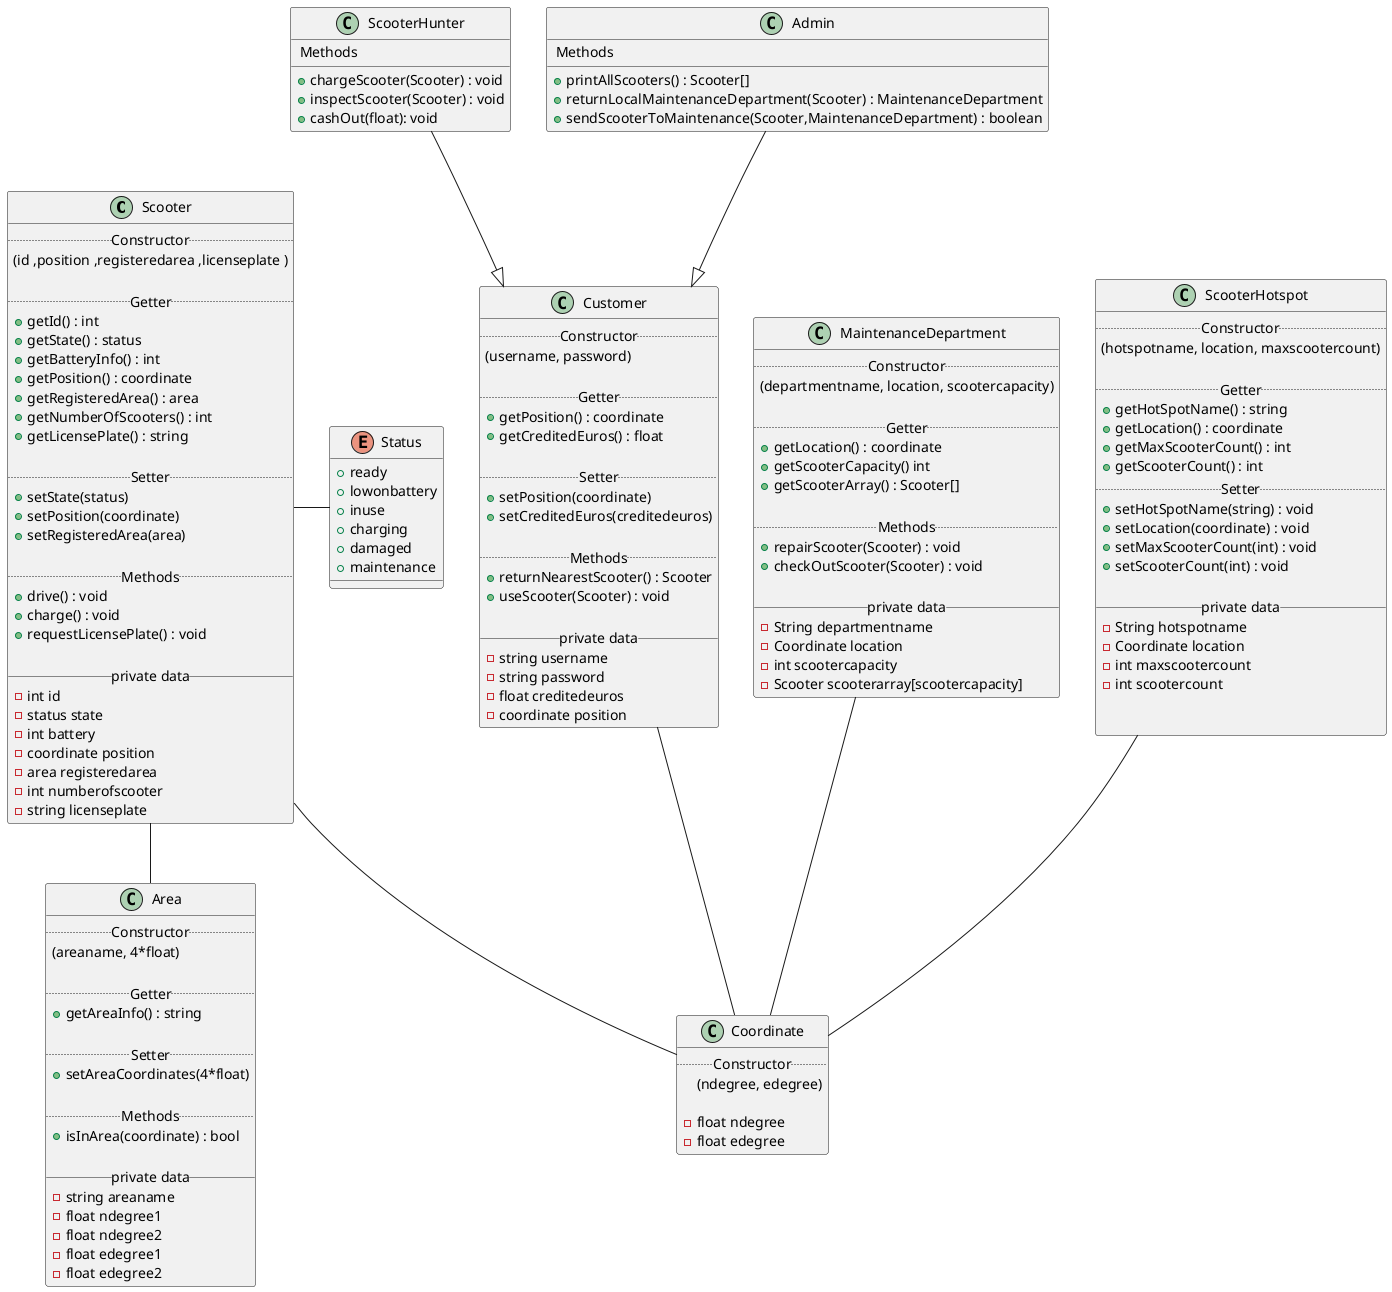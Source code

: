 @startuml





skinparam componentStyle uml2



class Scooter {
    .. Constructor ..
      (id ,position ,registeredarea ,licenseplate )

    .. Getter ..
  + getId() : int
  + getState() : status
  + getBatteryInfo() : int
  + getPosition() : coordinate
  + getRegisteredArea() : area
  + getNumberOfScooters() : int
  + getLicensePlate() : string

  .. Setter ..
  + setState(status)
  + setPosition(coordinate)
  + setRegisteredArea(area)

  .. Methods ..
  + drive() : void
  + charge() : void
  + requestLicensePlate() : void

  __ private data __
  -int id
  -status state
  -int battery
  -coordinate position
  -area registeredarea
  -int numberofscooter
  -string licenseplate
}

class Area {
  .. Constructor ..
  (areaname, 4*float)

  .. Getter ..
  + getAreaInfo() : string

  .. Setter ..
  + setAreaCoordinates(4*float)

  .. Methods ..
  + isInArea(coordinate) : bool

  __ private data __
  -string areaname
  -float ndegree1
  -float ndegree2
  -float edegree1
  -float edegree2
}



class Coordinate {
  .. Constructor ..
  (ndegree, edegree)

  -float ndegree
  -float edegree
}


class Customer {
  .. Constructor ..
  (username, password)

  .. Getter ..
  + getPosition() : coordinate
  + getCreditedEuros() : float

  .. Setter ..
  + setPosition(coordinate)
  + setCreditedEuros(creditedeuros)

  .. Methods ..
  + returnNearestScooter() : Scooter
  + useScooter(Scooter) : void

  __ private data __
  -string username
  -string password
  -float creditedeuros
  -coordinate position
}

class ScooterHunter {

  .. Methods ..
  + chargeScooter(Scooter) : void
  + inspectScooter(Scooter) : void
  + cashOut(float): void
}

class Admin {

  .. Methods ..
  + printAllScooters() : Scooter[]
  + returnLocalMaintenanceDepartment(Scooter) : MaintenanceDepartment
  + sendScooterToMaintenance(Scooter,MaintenanceDepartment) : boolean
}


class MaintenanceDepartment {
  .. Constructor ..
(departmentname, location, scootercapacity)

  .. Getter ..
  + getLocation() : coordinate
  + getScooterCapacity() int
  + getScooterArray() : Scooter[]

  .. Methods ..
  + repairScooter(Scooter) : void
  + checkOutScooter(Scooter) : void

  __ private data __
  -String departmentname
  -Coordinate location
  -int scootercapacity
  -Scooter scooterarray[scootercapacity]
}


class ScooterHotspot {
  .. Constructor ..
(hotspotname, location, maxscootercount)

  .. Getter ..
  + getHotSpotName() : string
  + getLocation() : coordinate
  + getMaxScooterCount() : int
  + getScooterCount() : int
  .. Setter ..
  + setHotSpotName(string) : void
  + setLocation(coordinate) : void
  + setMaxScooterCount(int) : void
  + setScooterCount(int) : void

  __ private data __
  -String hotspotname
  -Coordinate location
  -int maxscootercount
  -int scootercount


}

enum Status {
  + ready
  + lowonbattery
  + inuse
  + charging
  + damaged
  + maintenance
}

Admin --|> Customer
ScooterHunter --|> Customer
Scooter - Status
Scooter -- Coordinate
Scooter -- Area
MaintenanceDepartment -- Coordinate
ScooterHotspot -- Coordinate
Customer -- Coordinate


@enduml


